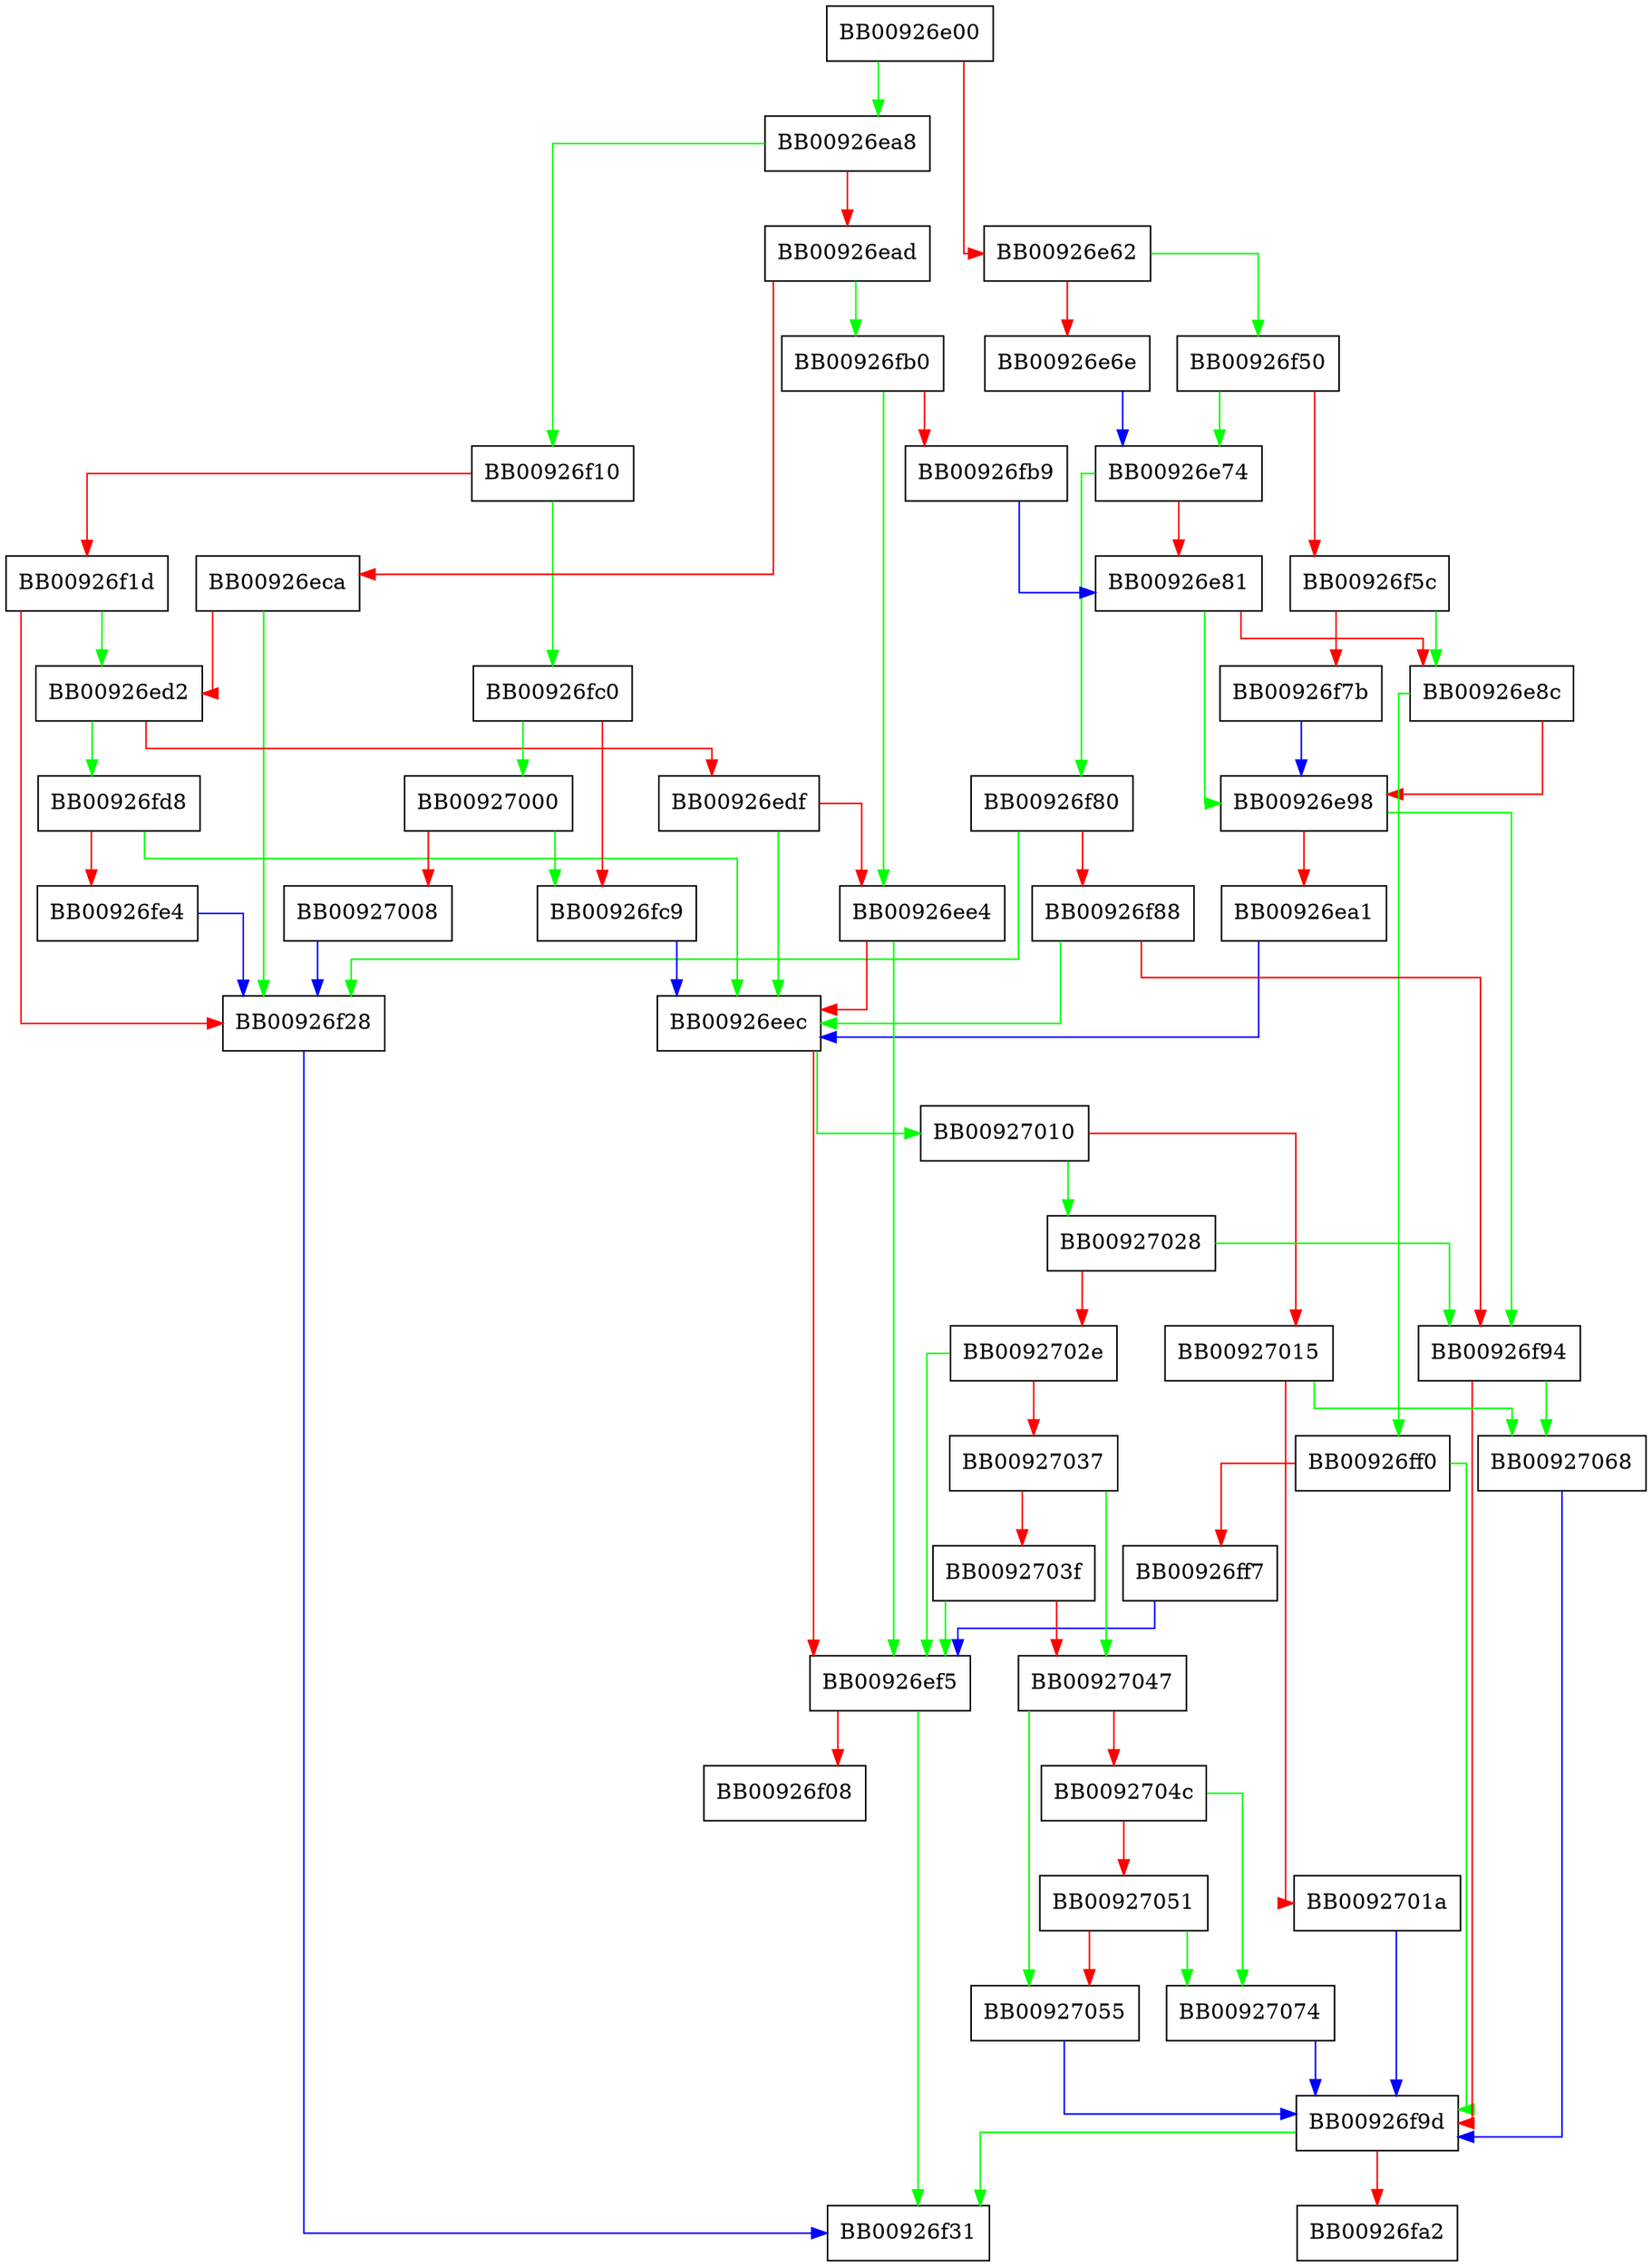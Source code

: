 digraph __lttf2 {
  node [shape="box"];
  graph [splines=ortho];
  BB00926e00 -> BB00926ea8 [color="green"];
  BB00926e00 -> BB00926e62 [color="red"];
  BB00926e62 -> BB00926f50 [color="green"];
  BB00926e62 -> BB00926e6e [color="red"];
  BB00926e6e -> BB00926e74 [color="blue"];
  BB00926e74 -> BB00926f80 [color="green"];
  BB00926e74 -> BB00926e81 [color="red"];
  BB00926e81 -> BB00926e98 [color="green"];
  BB00926e81 -> BB00926e8c [color="red"];
  BB00926e8c -> BB00926ff0 [color="green"];
  BB00926e8c -> BB00926e98 [color="red"];
  BB00926e98 -> BB00926f94 [color="green"];
  BB00926e98 -> BB00926ea1 [color="red"];
  BB00926ea1 -> BB00926eec [color="blue"];
  BB00926ea8 -> BB00926f10 [color="green"];
  BB00926ea8 -> BB00926ead [color="red"];
  BB00926ead -> BB00926fb0 [color="green"];
  BB00926ead -> BB00926eca [color="red"];
  BB00926eca -> BB00926f28 [color="green"];
  BB00926eca -> BB00926ed2 [color="red"];
  BB00926ed2 -> BB00926fd8 [color="green"];
  BB00926ed2 -> BB00926edf [color="red"];
  BB00926edf -> BB00926eec [color="green"];
  BB00926edf -> BB00926ee4 [color="red"];
  BB00926ee4 -> BB00926ef5 [color="green"];
  BB00926ee4 -> BB00926eec [color="red"];
  BB00926eec -> BB00927010 [color="green"];
  BB00926eec -> BB00926ef5 [color="red"];
  BB00926ef5 -> BB00926f31 [color="green"];
  BB00926ef5 -> BB00926f08 [color="red"];
  BB00926f10 -> BB00926fc0 [color="green"];
  BB00926f10 -> BB00926f1d [color="red"];
  BB00926f1d -> BB00926ed2 [color="green"];
  BB00926f1d -> BB00926f28 [color="red"];
  BB00926f28 -> BB00926f31 [color="blue"];
  BB00926f50 -> BB00926e74 [color="green"];
  BB00926f50 -> BB00926f5c [color="red"];
  BB00926f5c -> BB00926e8c [color="green"];
  BB00926f5c -> BB00926f7b [color="red"];
  BB00926f7b -> BB00926e98 [color="blue"];
  BB00926f80 -> BB00926f28 [color="green"];
  BB00926f80 -> BB00926f88 [color="red"];
  BB00926f88 -> BB00926eec [color="green"];
  BB00926f88 -> BB00926f94 [color="red"];
  BB00926f94 -> BB00927068 [color="green"];
  BB00926f94 -> BB00926f9d [color="red"];
  BB00926f9d -> BB00926f31 [color="green"];
  BB00926f9d -> BB00926fa2 [color="red"];
  BB00926fb0 -> BB00926ee4 [color="green"];
  BB00926fb0 -> BB00926fb9 [color="red"];
  BB00926fb9 -> BB00926e81 [color="blue"];
  BB00926fc0 -> BB00927000 [color="green"];
  BB00926fc0 -> BB00926fc9 [color="red"];
  BB00926fc9 -> BB00926eec [color="blue"];
  BB00926fd8 -> BB00926eec [color="green"];
  BB00926fd8 -> BB00926fe4 [color="red"];
  BB00926fe4 -> BB00926f28 [color="blue"];
  BB00926ff0 -> BB00926f9d [color="green"];
  BB00926ff0 -> BB00926ff7 [color="red"];
  BB00926ff7 -> BB00926ef5 [color="blue"];
  BB00927000 -> BB00926fc9 [color="green"];
  BB00927000 -> BB00927008 [color="red"];
  BB00927008 -> BB00926f28 [color="blue"];
  BB00927010 -> BB00927028 [color="green"];
  BB00927010 -> BB00927015 [color="red"];
  BB00927015 -> BB00927068 [color="green"];
  BB00927015 -> BB0092701a [color="red"];
  BB0092701a -> BB00926f9d [color="blue"];
  BB00927028 -> BB00926f94 [color="green"];
  BB00927028 -> BB0092702e [color="red"];
  BB0092702e -> BB00926ef5 [color="green"];
  BB0092702e -> BB00927037 [color="red"];
  BB00927037 -> BB00927047 [color="green"];
  BB00927037 -> BB0092703f [color="red"];
  BB0092703f -> BB00926ef5 [color="green"];
  BB0092703f -> BB00927047 [color="red"];
  BB00927047 -> BB00927055 [color="green"];
  BB00927047 -> BB0092704c [color="red"];
  BB0092704c -> BB00927074 [color="green"];
  BB0092704c -> BB00927051 [color="red"];
  BB00927051 -> BB00927074 [color="green"];
  BB00927051 -> BB00927055 [color="red"];
  BB00927055 -> BB00926f9d [color="blue"];
  BB00927068 -> BB00926f9d [color="blue"];
  BB00927074 -> BB00926f9d [color="blue"];
}